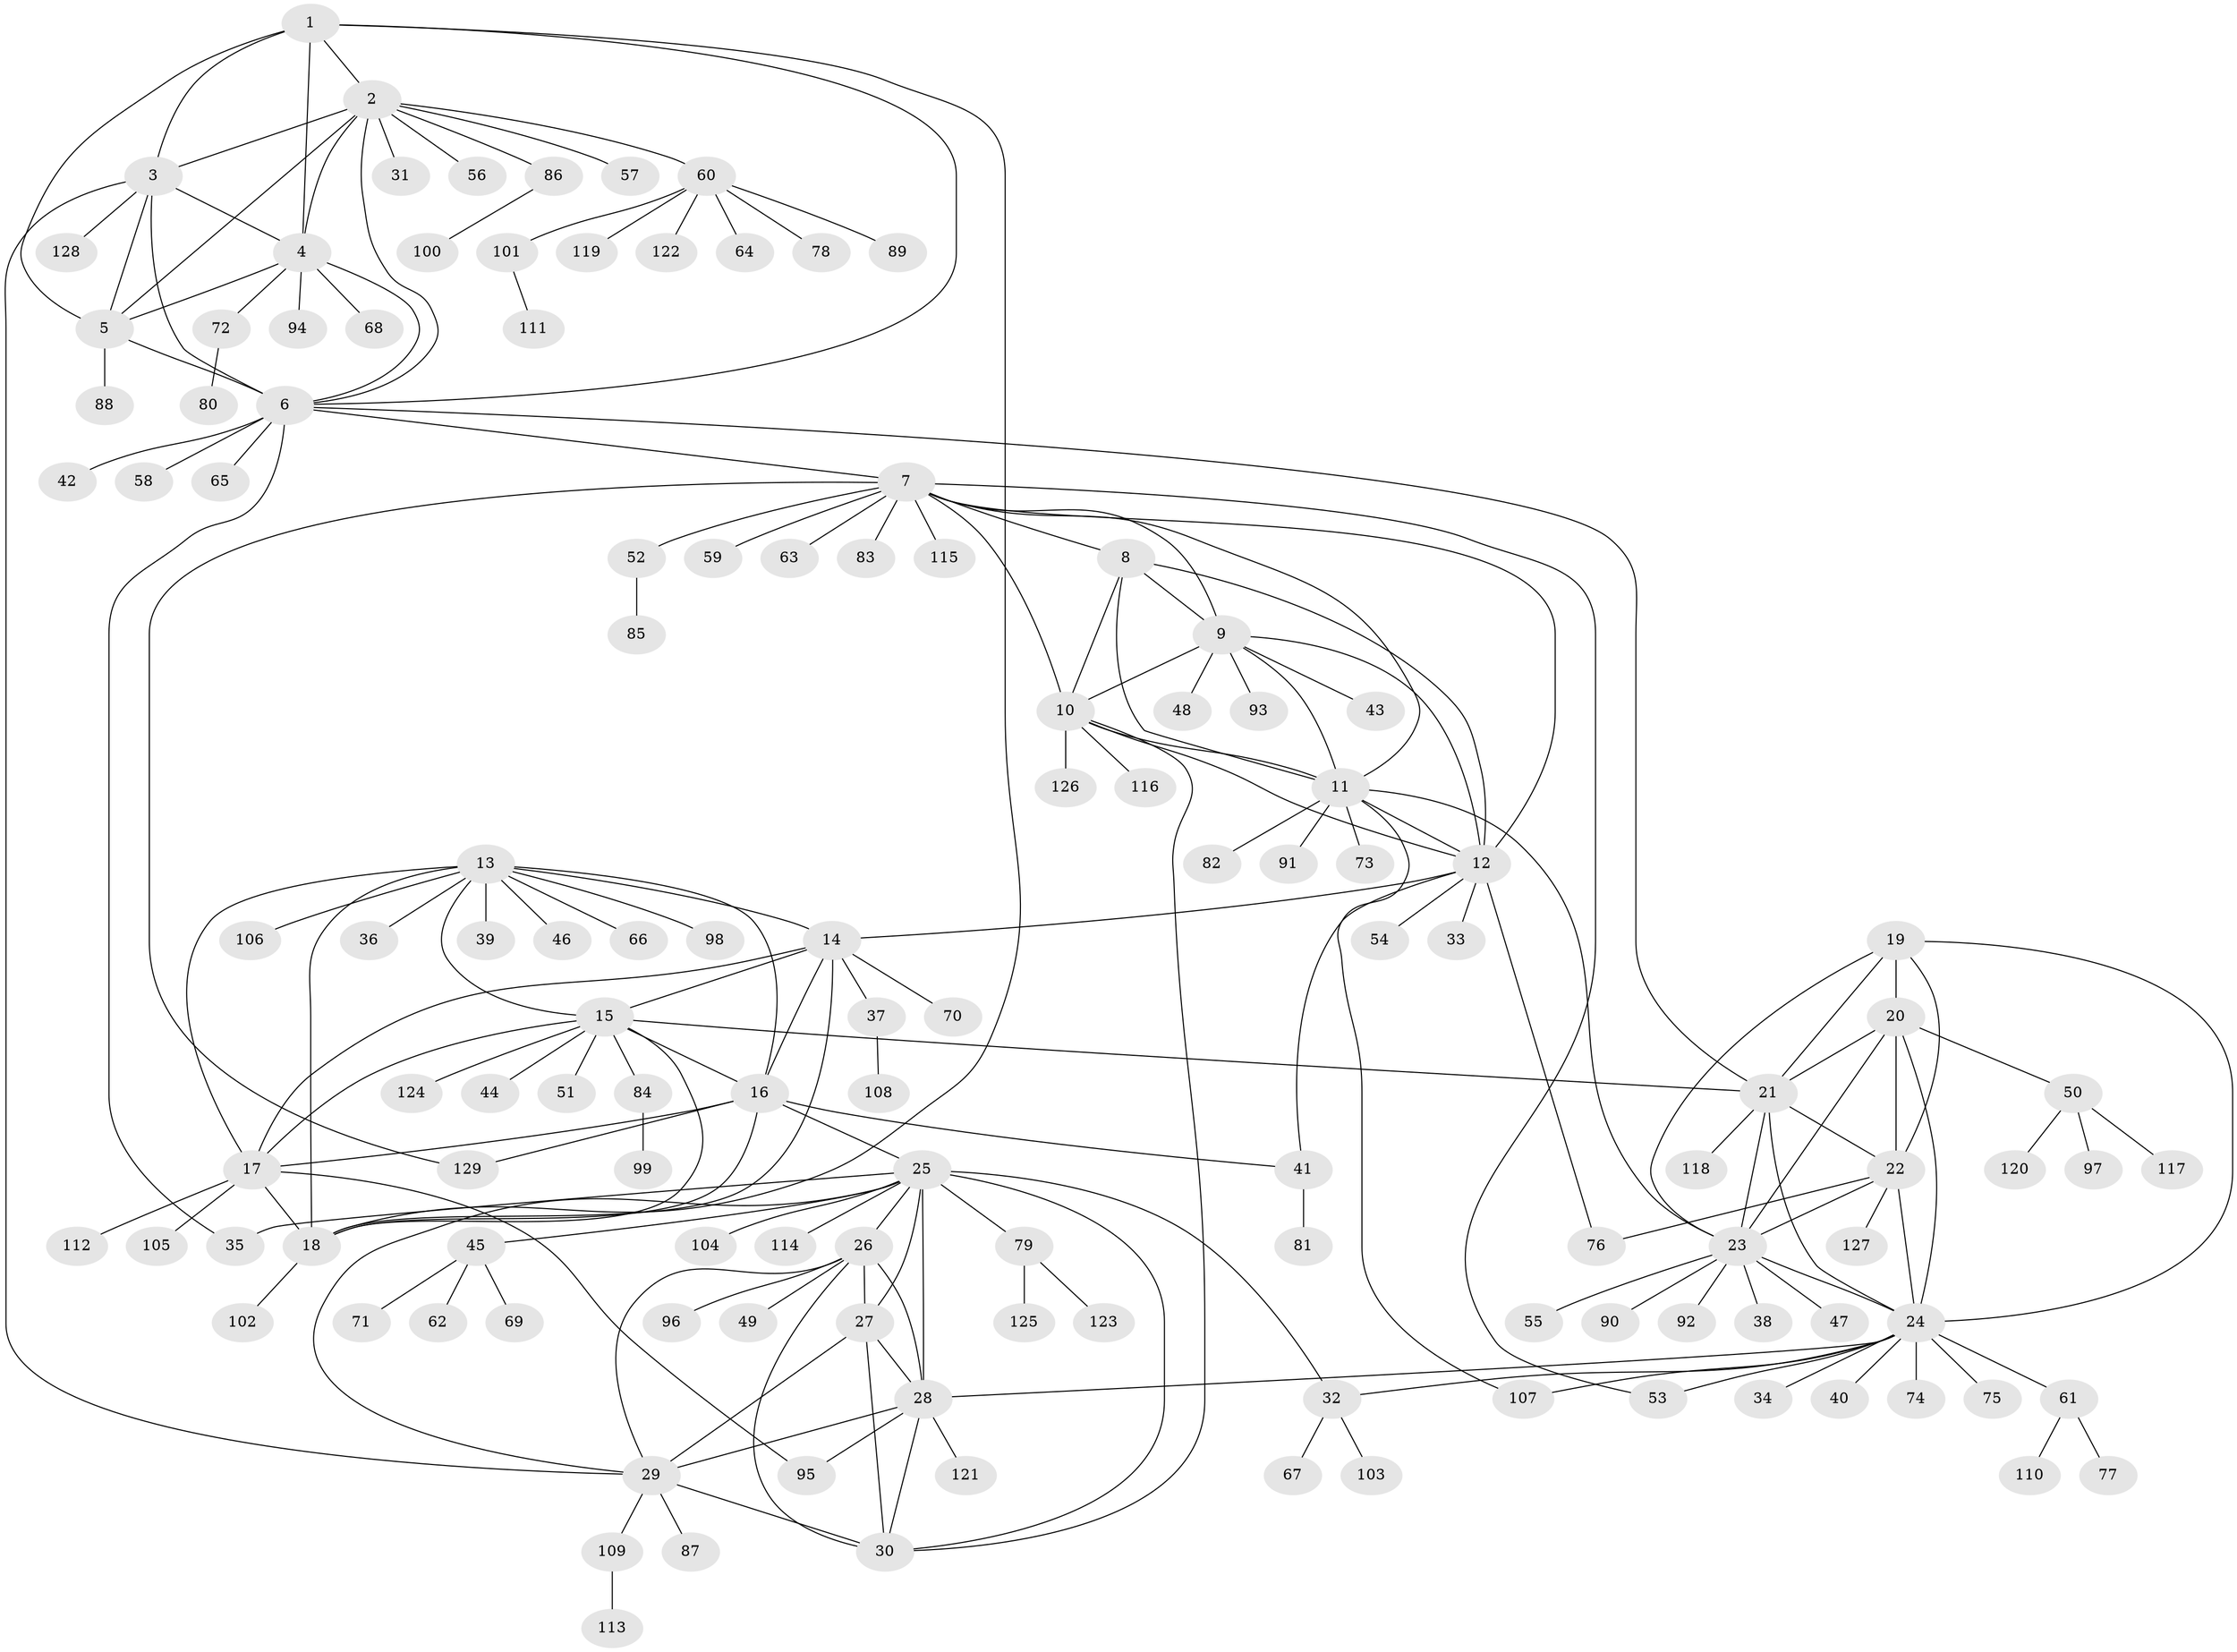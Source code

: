 // Generated by graph-tools (version 1.1) at 2025/11/02/27/25 16:11:38]
// undirected, 129 vertices, 192 edges
graph export_dot {
graph [start="1"]
  node [color=gray90,style=filled];
  1;
  2;
  3;
  4;
  5;
  6;
  7;
  8;
  9;
  10;
  11;
  12;
  13;
  14;
  15;
  16;
  17;
  18;
  19;
  20;
  21;
  22;
  23;
  24;
  25;
  26;
  27;
  28;
  29;
  30;
  31;
  32;
  33;
  34;
  35;
  36;
  37;
  38;
  39;
  40;
  41;
  42;
  43;
  44;
  45;
  46;
  47;
  48;
  49;
  50;
  51;
  52;
  53;
  54;
  55;
  56;
  57;
  58;
  59;
  60;
  61;
  62;
  63;
  64;
  65;
  66;
  67;
  68;
  69;
  70;
  71;
  72;
  73;
  74;
  75;
  76;
  77;
  78;
  79;
  80;
  81;
  82;
  83;
  84;
  85;
  86;
  87;
  88;
  89;
  90;
  91;
  92;
  93;
  94;
  95;
  96;
  97;
  98;
  99;
  100;
  101;
  102;
  103;
  104;
  105;
  106;
  107;
  108;
  109;
  110;
  111;
  112;
  113;
  114;
  115;
  116;
  117;
  118;
  119;
  120;
  121;
  122;
  123;
  124;
  125;
  126;
  127;
  128;
  129;
  1 -- 2;
  1 -- 3;
  1 -- 4;
  1 -- 5;
  1 -- 6;
  1 -- 18;
  2 -- 3;
  2 -- 4;
  2 -- 5;
  2 -- 6;
  2 -- 31;
  2 -- 56;
  2 -- 57;
  2 -- 60;
  2 -- 86;
  3 -- 4;
  3 -- 5;
  3 -- 6;
  3 -- 29;
  3 -- 128;
  4 -- 5;
  4 -- 6;
  4 -- 68;
  4 -- 72;
  4 -- 94;
  5 -- 6;
  5 -- 88;
  6 -- 7;
  6 -- 21;
  6 -- 35;
  6 -- 42;
  6 -- 58;
  6 -- 65;
  7 -- 8;
  7 -- 9;
  7 -- 10;
  7 -- 11;
  7 -- 12;
  7 -- 52;
  7 -- 53;
  7 -- 59;
  7 -- 63;
  7 -- 83;
  7 -- 115;
  7 -- 129;
  8 -- 9;
  8 -- 10;
  8 -- 11;
  8 -- 12;
  9 -- 10;
  9 -- 11;
  9 -- 12;
  9 -- 43;
  9 -- 48;
  9 -- 93;
  10 -- 11;
  10 -- 12;
  10 -- 30;
  10 -- 116;
  10 -- 126;
  11 -- 12;
  11 -- 23;
  11 -- 73;
  11 -- 82;
  11 -- 91;
  11 -- 107;
  12 -- 14;
  12 -- 33;
  12 -- 41;
  12 -- 54;
  12 -- 76;
  13 -- 14;
  13 -- 15;
  13 -- 16;
  13 -- 17;
  13 -- 18;
  13 -- 36;
  13 -- 39;
  13 -- 46;
  13 -- 66;
  13 -- 98;
  13 -- 106;
  14 -- 15;
  14 -- 16;
  14 -- 17;
  14 -- 18;
  14 -- 37;
  14 -- 70;
  15 -- 16;
  15 -- 17;
  15 -- 18;
  15 -- 21;
  15 -- 44;
  15 -- 51;
  15 -- 84;
  15 -- 124;
  16 -- 17;
  16 -- 18;
  16 -- 25;
  16 -- 41;
  16 -- 129;
  17 -- 18;
  17 -- 95;
  17 -- 105;
  17 -- 112;
  18 -- 102;
  19 -- 20;
  19 -- 21;
  19 -- 22;
  19 -- 23;
  19 -- 24;
  20 -- 21;
  20 -- 22;
  20 -- 23;
  20 -- 24;
  20 -- 50;
  21 -- 22;
  21 -- 23;
  21 -- 24;
  21 -- 118;
  22 -- 23;
  22 -- 24;
  22 -- 76;
  22 -- 127;
  23 -- 24;
  23 -- 38;
  23 -- 47;
  23 -- 55;
  23 -- 90;
  23 -- 92;
  24 -- 28;
  24 -- 32;
  24 -- 34;
  24 -- 40;
  24 -- 53;
  24 -- 61;
  24 -- 74;
  24 -- 75;
  24 -- 107;
  25 -- 26;
  25 -- 27;
  25 -- 28;
  25 -- 29;
  25 -- 30;
  25 -- 32;
  25 -- 35;
  25 -- 45;
  25 -- 79;
  25 -- 104;
  25 -- 114;
  26 -- 27;
  26 -- 28;
  26 -- 29;
  26 -- 30;
  26 -- 49;
  26 -- 96;
  27 -- 28;
  27 -- 29;
  27 -- 30;
  28 -- 29;
  28 -- 30;
  28 -- 95;
  28 -- 121;
  29 -- 30;
  29 -- 87;
  29 -- 109;
  32 -- 67;
  32 -- 103;
  37 -- 108;
  41 -- 81;
  45 -- 62;
  45 -- 69;
  45 -- 71;
  50 -- 97;
  50 -- 117;
  50 -- 120;
  52 -- 85;
  60 -- 64;
  60 -- 78;
  60 -- 89;
  60 -- 101;
  60 -- 119;
  60 -- 122;
  61 -- 77;
  61 -- 110;
  72 -- 80;
  79 -- 123;
  79 -- 125;
  84 -- 99;
  86 -- 100;
  101 -- 111;
  109 -- 113;
}
